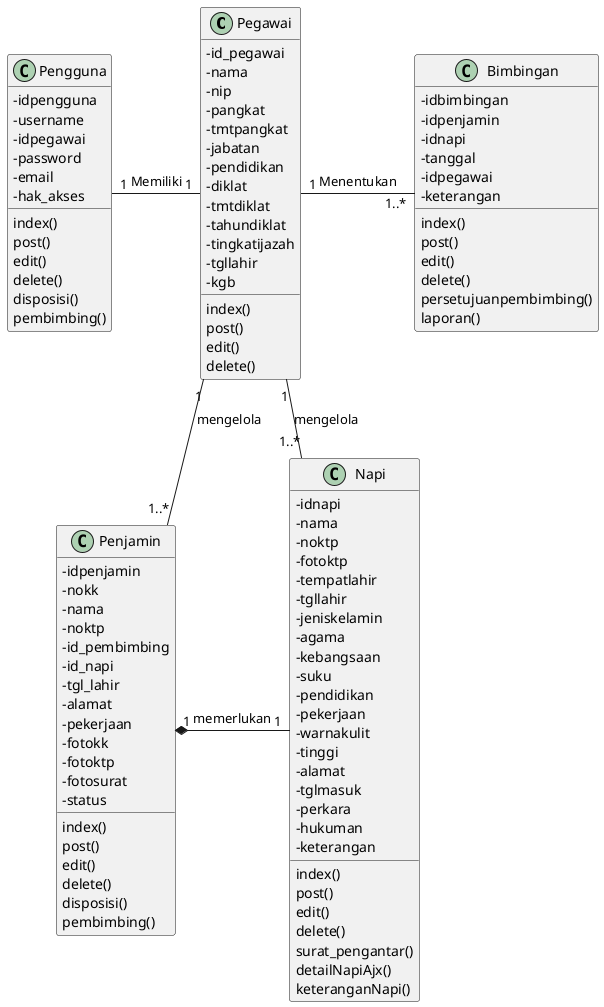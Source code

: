 @startuml
skinparam classAttributeIconSize 0
Pegawai "1"--"1..*" Penjamin :mengelola
Pegawai "1"--"1..*" Napi :mengelola
Penjamin "1"*-"1" Napi : memerlukan
Pegawai "1"-"1..*" Bimbingan : Menentukan
Pengguna "1"-"1" Pegawai : Memiliki
class Pengguna{
-idpengguna
-username
-idpegawai
-password
-email
-hak_akses
  index()
  post()
  edit()
  delete()
  disposisi()
  pembimbing()
}
class Penjamin{
-idpenjamin
-nokk
-nama
-noktp
-id_pembimbing
-id_napi
-tgl_lahir
-alamat
-pekerjaan
-fotokk
-fotoktp
-fotosurat
-status
  index()
  post()
  edit()
  delete()
  disposisi()
  pembimbing()
}
class Pegawai{
-id_pegawai
-nama
-nip
-pangkat
-tmtpangkat
-jabatan
-pendidikan
-diklat
-tmtdiklat
-tahundiklat
-tingkatijazah
-tgllahir
-kgb
  index()
  post()
  edit()
  delete()
}
class Napi{
-idnapi
-nama
-noktp
-fotoktp
-tempatlahir
-tgllahir
-jeniskelamin
-agama
-kebangsaan
-suku
-pendidikan
-pekerjaan
-warnakulit
-tinggi
-alamat
-tglmasuk
-perkara
-hukuman
-keterangan
  index()
  post()
  edit()
  delete()
  surat_pengantar()
  detailNapiAjx()
  keteranganNapi()
}
class Bimbingan{
-idbimbingan
-idpenjamin
-idnapi
-tanggal
-idpegawai
-keterangan
  index()
  post()
  edit()
  delete()
  persetujuanpembimbing()
  laporan()
}


@enduml